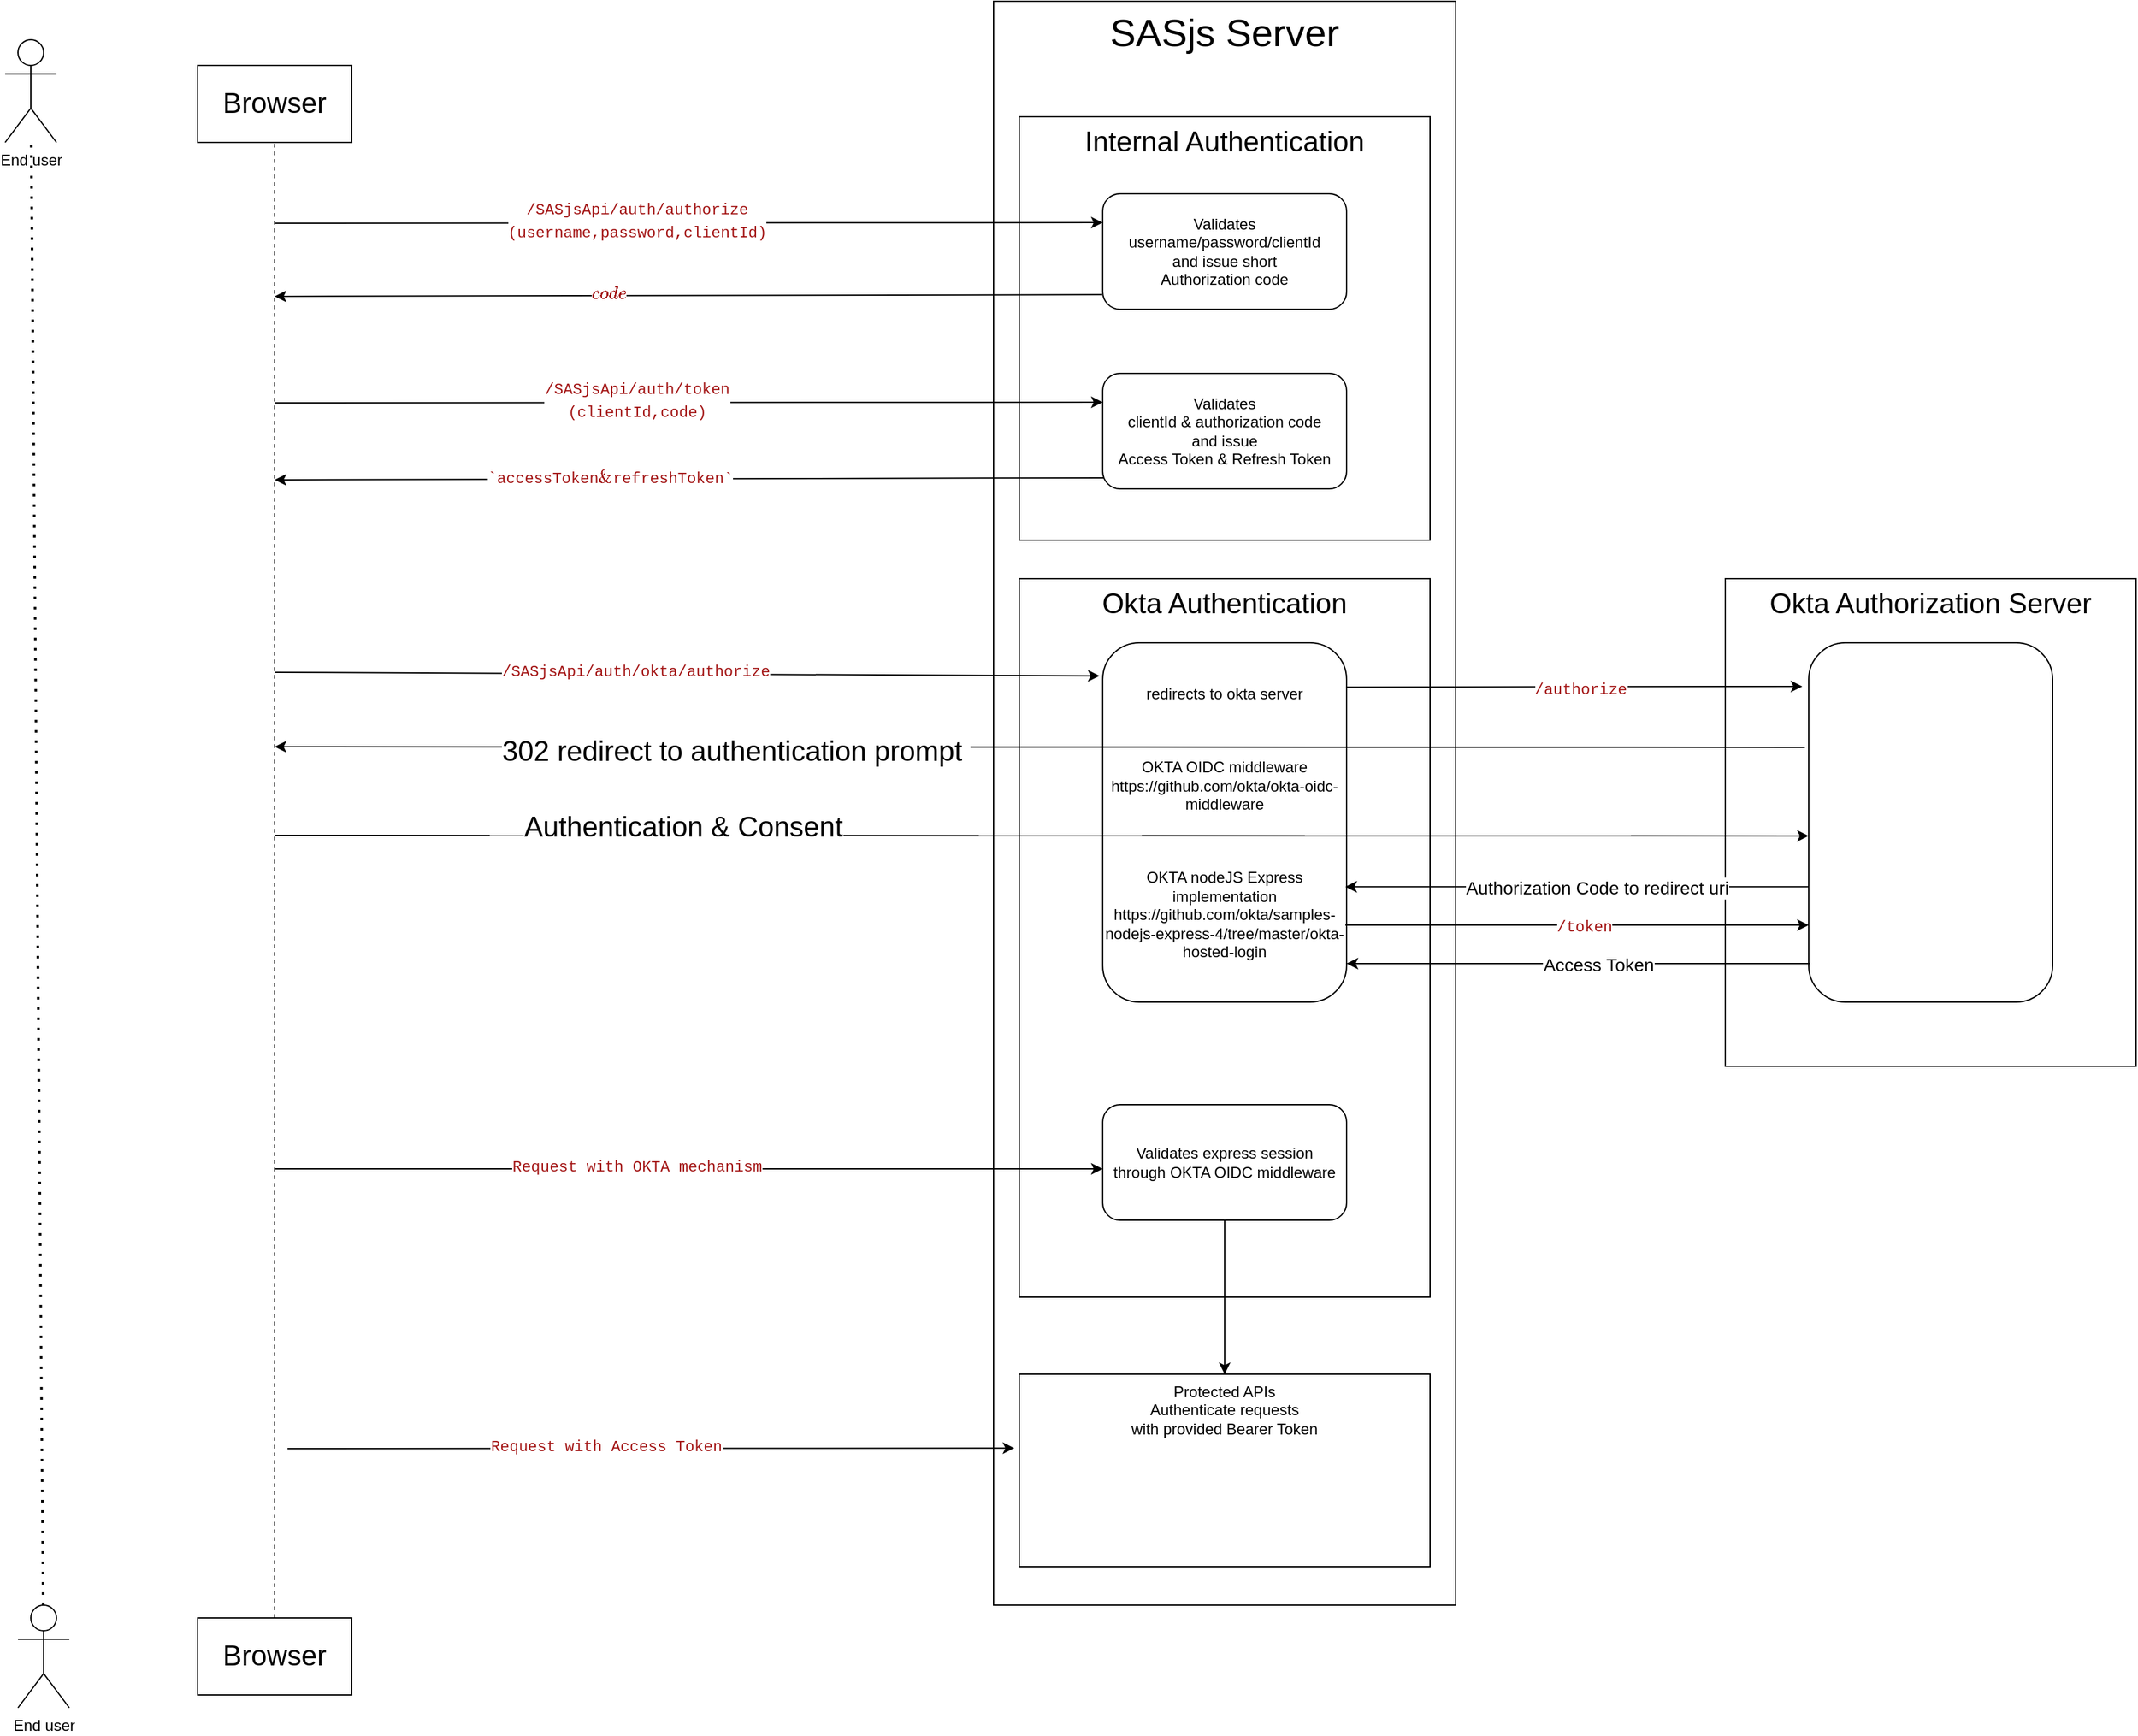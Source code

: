 <mxfile>
    <diagram id="HJy_QFGaI9JSrArARLup" name="Page-1">
        <mxGraphModel dx="3103" dy="2723" grid="1" gridSize="10" guides="1" tooltips="1" connect="1" arrows="1" fold="1" page="1" pageScale="1" pageWidth="827" pageHeight="1169" math="0" shadow="0">
            <root>
                <mxCell id="0"/>
                <mxCell id="1" parent="0"/>
                <mxCell id="7" value="SASjs Server" style="whiteSpace=wrap;html=1;verticalAlign=top;fontStyle=0;fontSize=30;" parent="1" vertex="1">
                    <mxGeometry x="30" y="-150" width="360" height="1250" as="geometry"/>
                </mxCell>
                <mxCell id="36" value="&lt;font style=&quot;font-size: 22px&quot;&gt;Internal Authentication&lt;/font&gt;" style="whiteSpace=wrap;html=1;verticalAlign=top;fontStyle=0;" vertex="1" parent="1">
                    <mxGeometry x="50" y="-60" width="320" height="330" as="geometry"/>
                </mxCell>
                <mxCell id="4" value="End user" style="shape=umlActor;verticalLabelPosition=bottom;verticalAlign=top;html=1;outlineConnect=0;fontStyle=0" parent="1" vertex="1">
                    <mxGeometry x="-740" y="-120" width="40" height="80" as="geometry"/>
                </mxCell>
                <mxCell id="8" value="" style="edgeStyle=none;html=1;entryX=0;entryY=0.25;entryDx=0;entryDy=0;" parent="1" target="28" edge="1">
                    <mxGeometry relative="1" as="geometry">
                        <mxPoint x="-530" y="23" as="sourcePoint"/>
                        <mxPoint x="115" y="22.586" as="targetPoint"/>
                    </mxGeometry>
                </mxCell>
                <mxCell id="11" value="&lt;div style=&quot;font-family: &amp;#34;menlo&amp;#34; , &amp;#34;monaco&amp;#34; , &amp;#34;courier new&amp;#34; , monospace ; font-size: 12px ; line-height: 18px&quot;&gt;&lt;span style=&quot;color: #a31515&quot;&gt;/SASjsApi/auth/authorize&lt;br&gt;(username,password,clientId)&lt;/span&gt;&lt;/div&gt;" style="edgeLabel;html=1;align=center;verticalAlign=middle;resizable=0;points=[];" parent="8" vertex="1" connectable="0">
                    <mxGeometry x="-0.126" y="2" relative="1" as="geometry">
                        <mxPoint as="offset"/>
                    </mxGeometry>
                </mxCell>
                <mxCell id="14" value="" style="edgeStyle=none;html=1;exitX=-0.002;exitY=0.874;exitDx=0;exitDy=0;exitPerimeter=0;" parent="1" source="28" edge="1">
                    <mxGeometry relative="1" as="geometry">
                        <mxPoint x="110" y="80" as="sourcePoint"/>
                        <mxPoint x="-530" y="80" as="targetPoint"/>
                    </mxGeometry>
                </mxCell>
                <mxCell id="16" value="&lt;font color=&quot;#a31515&quot; face=&quot;menlo, monaco, courier new, monospace&quot;&gt;&lt;span style=&quot;font-size: 12px&quot;&gt;`code`&lt;/span&gt;&lt;/font&gt;" style="edgeLabel;html=1;align=center;verticalAlign=middle;resizable=0;points=[];" parent="14" vertex="1" connectable="0">
                    <mxGeometry x="0.193" y="-1" relative="1" as="geometry">
                        <mxPoint as="offset"/>
                    </mxGeometry>
                </mxCell>
                <mxCell id="21" value="End user" style="shape=umlActor;verticalLabelPosition=bottom;verticalAlign=top;html=1;outlineConnect=0;fontStyle=0" parent="1" vertex="1">
                    <mxGeometry x="-730" y="1100" width="40" height="80" as="geometry"/>
                </mxCell>
                <mxCell id="22" value="" style="edgeStyle=none;html=1;entryX=0;entryY=0.25;entryDx=0;entryDy=0;" parent="1" target="30" edge="1">
                    <mxGeometry relative="1" as="geometry">
                        <mxPoint x="-530" y="163" as="sourcePoint"/>
                        <mxPoint x="115" y="165" as="targetPoint"/>
                    </mxGeometry>
                </mxCell>
                <mxCell id="23" value="&lt;div style=&quot;font-family: &amp;#34;menlo&amp;#34; , &amp;#34;monaco&amp;#34; , &amp;#34;courier new&amp;#34; , monospace ; font-size: 12px ; line-height: 18px&quot;&gt;&lt;div style=&quot;font-family: &amp;#34;menlo&amp;#34; , &amp;#34;monaco&amp;#34; , &amp;#34;courier new&amp;#34; , monospace ; line-height: 18px&quot;&gt;&lt;span style=&quot;color: #a31515&quot;&gt;/SASjsApi/auth/token&lt;/span&gt;&lt;/div&gt;&lt;span style=&quot;color: #a31515&quot;&gt;(clientId,code)&lt;/span&gt;&lt;/div&gt;" style="edgeLabel;html=1;align=center;verticalAlign=middle;resizable=0;points=[];" parent="22" vertex="1" connectable="0">
                    <mxGeometry x="-0.126" y="2" relative="1" as="geometry">
                        <mxPoint as="offset"/>
                    </mxGeometry>
                </mxCell>
                <mxCell id="24" value="" style="edgeStyle=none;html=1;exitX=0.009;exitY=0.905;exitDx=0;exitDy=0;exitPerimeter=0;" parent="1" source="30" edge="1">
                    <mxGeometry relative="1" as="geometry">
                        <mxPoint x="210" y="222.5" as="sourcePoint"/>
                        <mxPoint x="-530" y="223" as="targetPoint"/>
                    </mxGeometry>
                </mxCell>
                <mxCell id="25" value="&lt;font color=&quot;#a31515&quot; face=&quot;menlo, monaco, courier new, monospace&quot;&gt;&lt;span style=&quot;font-size: 12px&quot;&gt;`&lt;/span&gt;&lt;/font&gt;&lt;span style=&quot;color: rgb(163 , 21 , 21) ; font-family: &amp;#34;menlo&amp;#34; , &amp;#34;monaco&amp;#34; , &amp;#34;courier new&amp;#34; , monospace ; font-size: 12px&quot;&gt;accessToken&lt;/span&gt;&lt;span style=&quot;font-size: 12px ; color: rgb(163 , 21 , 21) ; font-family: &amp;#34;menlo&amp;#34; , &amp;#34;monaco&amp;#34; , &amp;#34;courier new&amp;#34; , monospace&quot;&gt;` &amp;amp; `&lt;/span&gt;&lt;span style=&quot;color: rgb(163 , 21 , 21) ; font-family: &amp;#34;menlo&amp;#34; , &amp;#34;monaco&amp;#34; , &amp;#34;courier new&amp;#34; , monospace ; font-size: 12px&quot;&gt;refreshToken&lt;/span&gt;&lt;span style=&quot;color: rgb(163 , 21 , 21) ; font-family: &amp;#34;menlo&amp;#34; , &amp;#34;monaco&amp;#34; , &amp;#34;courier new&amp;#34; , monospace ; font-size: 12px&quot;&gt;`&lt;/span&gt;" style="edgeLabel;html=1;align=center;verticalAlign=middle;resizable=0;points=[];" parent="24" vertex="1" connectable="0">
                    <mxGeometry x="0.193" y="-1" relative="1" as="geometry">
                        <mxPoint as="offset"/>
                    </mxGeometry>
                </mxCell>
                <mxCell id="26" value="" style="endArrow=none;dashed=1;html=1;dashPattern=1 3;strokeWidth=2;" parent="1" source="21" target="4" edge="1">
                    <mxGeometry width="50" height="50" relative="1" as="geometry">
                        <mxPoint x="-340" y="240" as="sourcePoint"/>
                        <mxPoint x="-290" y="190" as="targetPoint"/>
                    </mxGeometry>
                </mxCell>
                <mxCell id="28" value="&lt;span&gt;Validates&lt;/span&gt;&lt;br&gt;&lt;span&gt;username/password/clientId&lt;/span&gt;&lt;br&gt;&lt;span&gt;and issue short&lt;/span&gt;&lt;br&gt;&lt;span&gt;Authorization code&lt;/span&gt;" style="rounded=1;whiteSpace=wrap;html=1;" parent="1" vertex="1">
                    <mxGeometry x="115" width="190" height="90" as="geometry"/>
                </mxCell>
                <mxCell id="30" value="Validates&lt;br&gt;clientId &amp;amp; authorization code&lt;br&gt;and issue&lt;br&gt;Access Token &amp;amp; Refresh Token" style="rounded=1;whiteSpace=wrap;html=1;" parent="1" vertex="1">
                    <mxGeometry x="115" y="140" width="190" height="90" as="geometry"/>
                </mxCell>
                <mxCell id="32" value="Protected APIs&lt;br&gt;Authenticate requests &lt;br&gt;with provided Bearer Token" style="whiteSpace=wrap;html=1;verticalAlign=top;fontStyle=0;" parent="1" vertex="1">
                    <mxGeometry x="50" y="920" width="320" height="150" as="geometry"/>
                </mxCell>
                <mxCell id="33" value="" style="edgeStyle=none;html=1;entryX=-0.012;entryY=0.384;entryDx=0;entryDy=0;entryPerimeter=0;" parent="1" target="32" edge="1">
                    <mxGeometry relative="1" as="geometry">
                        <mxPoint x="-520" y="978" as="sourcePoint"/>
                        <mxPoint x="-80" y="819" as="targetPoint"/>
                    </mxGeometry>
                </mxCell>
                <mxCell id="34" value="&lt;div style=&quot;font-family: &amp;#34;menlo&amp;#34; , &amp;#34;monaco&amp;#34; , &amp;#34;courier new&amp;#34; , monospace ; font-size: 12px ; line-height: 18px&quot;&gt;&lt;div style=&quot;font-family: &amp;#34;menlo&amp;#34; , &amp;#34;monaco&amp;#34; , &amp;#34;courier new&amp;#34; , monospace ; line-height: 18px&quot;&gt;&lt;font color=&quot;#a31515&quot;&gt;Request with Access Token&lt;/font&gt;&lt;/div&gt;&lt;/div&gt;" style="edgeLabel;html=1;align=center;verticalAlign=middle;resizable=0;points=[];" parent="33" vertex="1" connectable="0">
                    <mxGeometry x="-0.126" y="2" relative="1" as="geometry">
                        <mxPoint as="offset"/>
                    </mxGeometry>
                </mxCell>
                <mxCell id="37" value="Browser" style="rounded=0;whiteSpace=wrap;html=1;fontSize=22;" vertex="1" parent="1">
                    <mxGeometry x="-590" y="-100" width="120" height="60" as="geometry"/>
                </mxCell>
                <mxCell id="38" value="Browser" style="rounded=0;whiteSpace=wrap;html=1;fontSize=22;" vertex="1" parent="1">
                    <mxGeometry x="-590" y="1110" width="120" height="60" as="geometry"/>
                </mxCell>
                <mxCell id="39" value="" style="endArrow=none;dashed=1;html=1;fontSize=22;entryX=0.5;entryY=1;entryDx=0;entryDy=0;exitX=0.5;exitY=0;exitDx=0;exitDy=0;" edge="1" parent="1" source="38" target="37">
                    <mxGeometry width="50" height="50" relative="1" as="geometry">
                        <mxPoint x="-340" y="390" as="sourcePoint"/>
                        <mxPoint x="-290" y="340" as="targetPoint"/>
                        <Array as="points"/>
                    </mxGeometry>
                </mxCell>
                <mxCell id="40" value="&lt;font style=&quot;font-size: 22px&quot;&gt;Okta Authentication&lt;/font&gt;" style="whiteSpace=wrap;html=1;verticalAlign=top;fontStyle=0;" vertex="1" parent="1">
                    <mxGeometry x="50" y="300" width="320" height="560" as="geometry"/>
                </mxCell>
                <mxCell id="41" value="" style="edgeStyle=none;html=1;entryX=-0.013;entryY=0.092;entryDx=0;entryDy=0;entryPerimeter=0;" edge="1" parent="1" target="49">
                    <mxGeometry relative="1" as="geometry">
                        <mxPoint x="-530" y="373" as="sourcePoint"/>
                        <mxPoint x="115" y="372.586" as="targetPoint"/>
                    </mxGeometry>
                </mxCell>
                <mxCell id="42" value="&lt;div style=&quot;font-family: &amp;#34;menlo&amp;#34; , &amp;#34;monaco&amp;#34; , &amp;#34;courier new&amp;#34; , monospace ; font-size: 12px ; line-height: 18px&quot;&gt;&lt;span style=&quot;color: #a31515&quot;&gt;/SASjsApi/auth/okta/authorize&lt;br&gt;&lt;/span&gt;&lt;/div&gt;" style="edgeLabel;html=1;align=center;verticalAlign=middle;resizable=0;points=[];" vertex="1" connectable="0" parent="41">
                    <mxGeometry x="-0.126" y="2" relative="1" as="geometry">
                        <mxPoint as="offset"/>
                    </mxGeometry>
                </mxCell>
                <mxCell id="49" value="redirects to okta server&lt;br&gt;&lt;br&gt;&lt;br&gt;&lt;br&gt;OKTA OIDC middleware&lt;br&gt;https://github.com/okta/okta-oidc-middleware&lt;br&gt;&lt;br&gt;&lt;br&gt;&lt;br&gt;OKTA nodeJS Express implementation&lt;br&gt;https://github.com/okta/samples-nodejs-express-4/tree/master/okta-hosted-login&lt;br&gt;" style="rounded=1;whiteSpace=wrap;html=1;" vertex="1" parent="1">
                    <mxGeometry x="115" y="350" width="190" height="280" as="geometry"/>
                </mxCell>
                <mxCell id="75" style="edgeStyle=none;html=1;exitX=0.5;exitY=1;exitDx=0;exitDy=0;entryX=0.5;entryY=0;entryDx=0;entryDy=0;fontSize=14;" edge="1" parent="1" source="50" target="32">
                    <mxGeometry relative="1" as="geometry"/>
                </mxCell>
                <mxCell id="50" value="Validates express session &lt;br&gt;through OKTA OIDC middleware" style="rounded=1;whiteSpace=wrap;html=1;" vertex="1" parent="1">
                    <mxGeometry x="115" y="710" width="190" height="90" as="geometry"/>
                </mxCell>
                <mxCell id="51" value="&lt;span style=&quot;font-size: 22px&quot;&gt;Okta Authorization Server&lt;br&gt;&lt;/span&gt;" style="whiteSpace=wrap;html=1;verticalAlign=top;fontStyle=0;" vertex="1" parent="1">
                    <mxGeometry x="600" y="300" width="320" height="380" as="geometry"/>
                </mxCell>
                <mxCell id="52" value="" style="rounded=1;whiteSpace=wrap;html=1;" vertex="1" parent="1">
                    <mxGeometry x="665" y="350" width="190" height="280" as="geometry"/>
                </mxCell>
                <mxCell id="53" value="" style="endArrow=classic;html=1;fontSize=22;exitX=1.002;exitY=0.123;exitDx=0;exitDy=0;exitPerimeter=0;" edge="1" parent="1" source="49">
                    <mxGeometry width="50" height="50" relative="1" as="geometry">
                        <mxPoint x="400" y="480" as="sourcePoint"/>
                        <mxPoint x="660" y="384" as="targetPoint"/>
                    </mxGeometry>
                </mxCell>
                <mxCell id="54" value="&lt;span style=&quot;color: rgb(163 , 21 , 21) ; font-family: &amp;#34;menlo&amp;#34; , &amp;#34;monaco&amp;#34; , &amp;#34;courier new&amp;#34; , monospace ; font-size: 12px&quot;&gt;/authorize&lt;/span&gt;" style="edgeLabel;html=1;align=center;verticalAlign=middle;resizable=0;points=[];fontSize=22;" vertex="1" connectable="0" parent="53">
                    <mxGeometry x="0.022" y="1" relative="1" as="geometry">
                        <mxPoint as="offset"/>
                    </mxGeometry>
                </mxCell>
                <mxCell id="58" value="" style="endArrow=classic;html=1;fontSize=22;exitX=-0.016;exitY=0.291;exitDx=0;exitDy=0;exitPerimeter=0;" edge="1" parent="1" source="52">
                    <mxGeometry relative="1" as="geometry">
                        <mxPoint x="-300" y="470" as="sourcePoint"/>
                        <mxPoint x="-530" y="431" as="targetPoint"/>
                    </mxGeometry>
                </mxCell>
                <mxCell id="61" value="302 redirect to authentication prompt&amp;nbsp;" style="edgeLabel;html=1;align=center;verticalAlign=middle;resizable=0;points=[];fontSize=22;" vertex="1" connectable="0" parent="58">
                    <mxGeometry x="-0.659" y="3" relative="1" as="geometry">
                        <mxPoint x="-630" as="offset"/>
                    </mxGeometry>
                </mxCell>
                <mxCell id="62" value="" style="endArrow=classic;html=1;fontSize=22;" edge="1" parent="1">
                    <mxGeometry relative="1" as="geometry">
                        <mxPoint x="-530" y="500" as="sourcePoint"/>
                        <mxPoint x="665" y="500.48" as="targetPoint"/>
                    </mxGeometry>
                </mxCell>
                <mxCell id="64" value="Authentication &amp;amp; Consent" style="edgeLabel;html=1;align=center;verticalAlign=middle;resizable=0;points=[];fontSize=22;" vertex="1" connectable="0" parent="62">
                    <mxGeometry x="-0.469" y="6" relative="1" as="geometry">
                        <mxPoint as="offset"/>
                    </mxGeometry>
                </mxCell>
                <mxCell id="65" value="" style="endArrow=classic;html=1;fontSize=22;exitX=0;exitY=0.679;exitDx=0;exitDy=0;exitPerimeter=0;entryX=0.995;entryY=0.679;entryDx=0;entryDy=0;entryPerimeter=0;" edge="1" parent="1" source="52" target="49">
                    <mxGeometry width="50" height="50" relative="1" as="geometry">
                        <mxPoint x="230" y="560" as="sourcePoint"/>
                        <mxPoint x="280" y="510" as="targetPoint"/>
                    </mxGeometry>
                </mxCell>
                <mxCell id="66" value="Authorization Code to redirect uri" style="edgeLabel;html=1;align=center;verticalAlign=middle;resizable=0;points=[];fontSize=14;" vertex="1" connectable="0" parent="65">
                    <mxGeometry x="0.058" y="1" relative="1" as="geometry">
                        <mxPoint x="26" as="offset"/>
                    </mxGeometry>
                </mxCell>
                <mxCell id="67" value="" style="endArrow=classic;html=1;fontSize=22;exitX=0;exitY=0.679;exitDx=0;exitDy=0;exitPerimeter=0;entryX=0.995;entryY=0.679;entryDx=0;entryDy=0;entryPerimeter=0;" edge="1" parent="1">
                    <mxGeometry width="50" height="50" relative="1" as="geometry">
                        <mxPoint x="304.05" y="570.0" as="sourcePoint"/>
                        <mxPoint x="665.0" y="570.0" as="targetPoint"/>
                    </mxGeometry>
                </mxCell>
                <mxCell id="68" value="&lt;span style=&quot;color: rgb(163 , 21 , 21) ; font-family: &amp;#34;menlo&amp;#34; , &amp;#34;monaco&amp;#34; , &amp;#34;courier new&amp;#34; , monospace ; font-size: 12px&quot;&gt;/token&lt;/span&gt;" style="edgeLabel;html=1;align=center;verticalAlign=middle;resizable=0;points=[];fontSize=14;" vertex="1" connectable="0" parent="67">
                    <mxGeometry x="0.058" y="1" relative="1" as="geometry">
                        <mxPoint x="-5" y="1" as="offset"/>
                    </mxGeometry>
                </mxCell>
                <mxCell id="69" value="" style="endArrow=classic;html=1;fontSize=22;exitX=0;exitY=0.679;exitDx=0;exitDy=0;exitPerimeter=0;entryX=0.995;entryY=0.679;entryDx=0;entryDy=0;entryPerimeter=0;" edge="1" parent="1">
                    <mxGeometry width="50" height="50" relative="1" as="geometry">
                        <mxPoint x="665.95" y="600.0" as="sourcePoint"/>
                        <mxPoint x="305.0" y="600.0" as="targetPoint"/>
                    </mxGeometry>
                </mxCell>
                <mxCell id="70" value="Access Token" style="edgeLabel;html=1;align=center;verticalAlign=middle;resizable=0;points=[];fontSize=14;" vertex="1" connectable="0" parent="69">
                    <mxGeometry x="0.058" y="1" relative="1" as="geometry">
                        <mxPoint x="26" as="offset"/>
                    </mxGeometry>
                </mxCell>
                <mxCell id="71" value="" style="edgeStyle=none;html=1;entryX=-0.012;entryY=0.384;entryDx=0;entryDy=0;entryPerimeter=0;" edge="1" parent="1">
                    <mxGeometry relative="1" as="geometry">
                        <mxPoint x="-530" y="760" as="sourcePoint"/>
                        <mxPoint x="115.0" y="760.0" as="targetPoint"/>
                    </mxGeometry>
                </mxCell>
                <mxCell id="72" value="&lt;div style=&quot;font-family: &amp;#34;menlo&amp;#34; , &amp;#34;monaco&amp;#34; , &amp;#34;courier new&amp;#34; , monospace ; font-size: 12px ; line-height: 18px&quot;&gt;&lt;div style=&quot;font-family: &amp;#34;menlo&amp;#34; , &amp;#34;monaco&amp;#34; , &amp;#34;courier new&amp;#34; , monospace ; line-height: 18px&quot;&gt;&lt;font color=&quot;#a31515&quot;&gt;Request with OKTA mechanism&lt;/font&gt;&lt;/div&gt;&lt;/div&gt;" style="edgeLabel;html=1;align=center;verticalAlign=middle;resizable=0;points=[];" vertex="1" connectable="0" parent="71">
                    <mxGeometry x="-0.126" y="2" relative="1" as="geometry">
                        <mxPoint as="offset"/>
                    </mxGeometry>
                </mxCell>
            </root>
        </mxGraphModel>
    </diagram>
</mxfile>